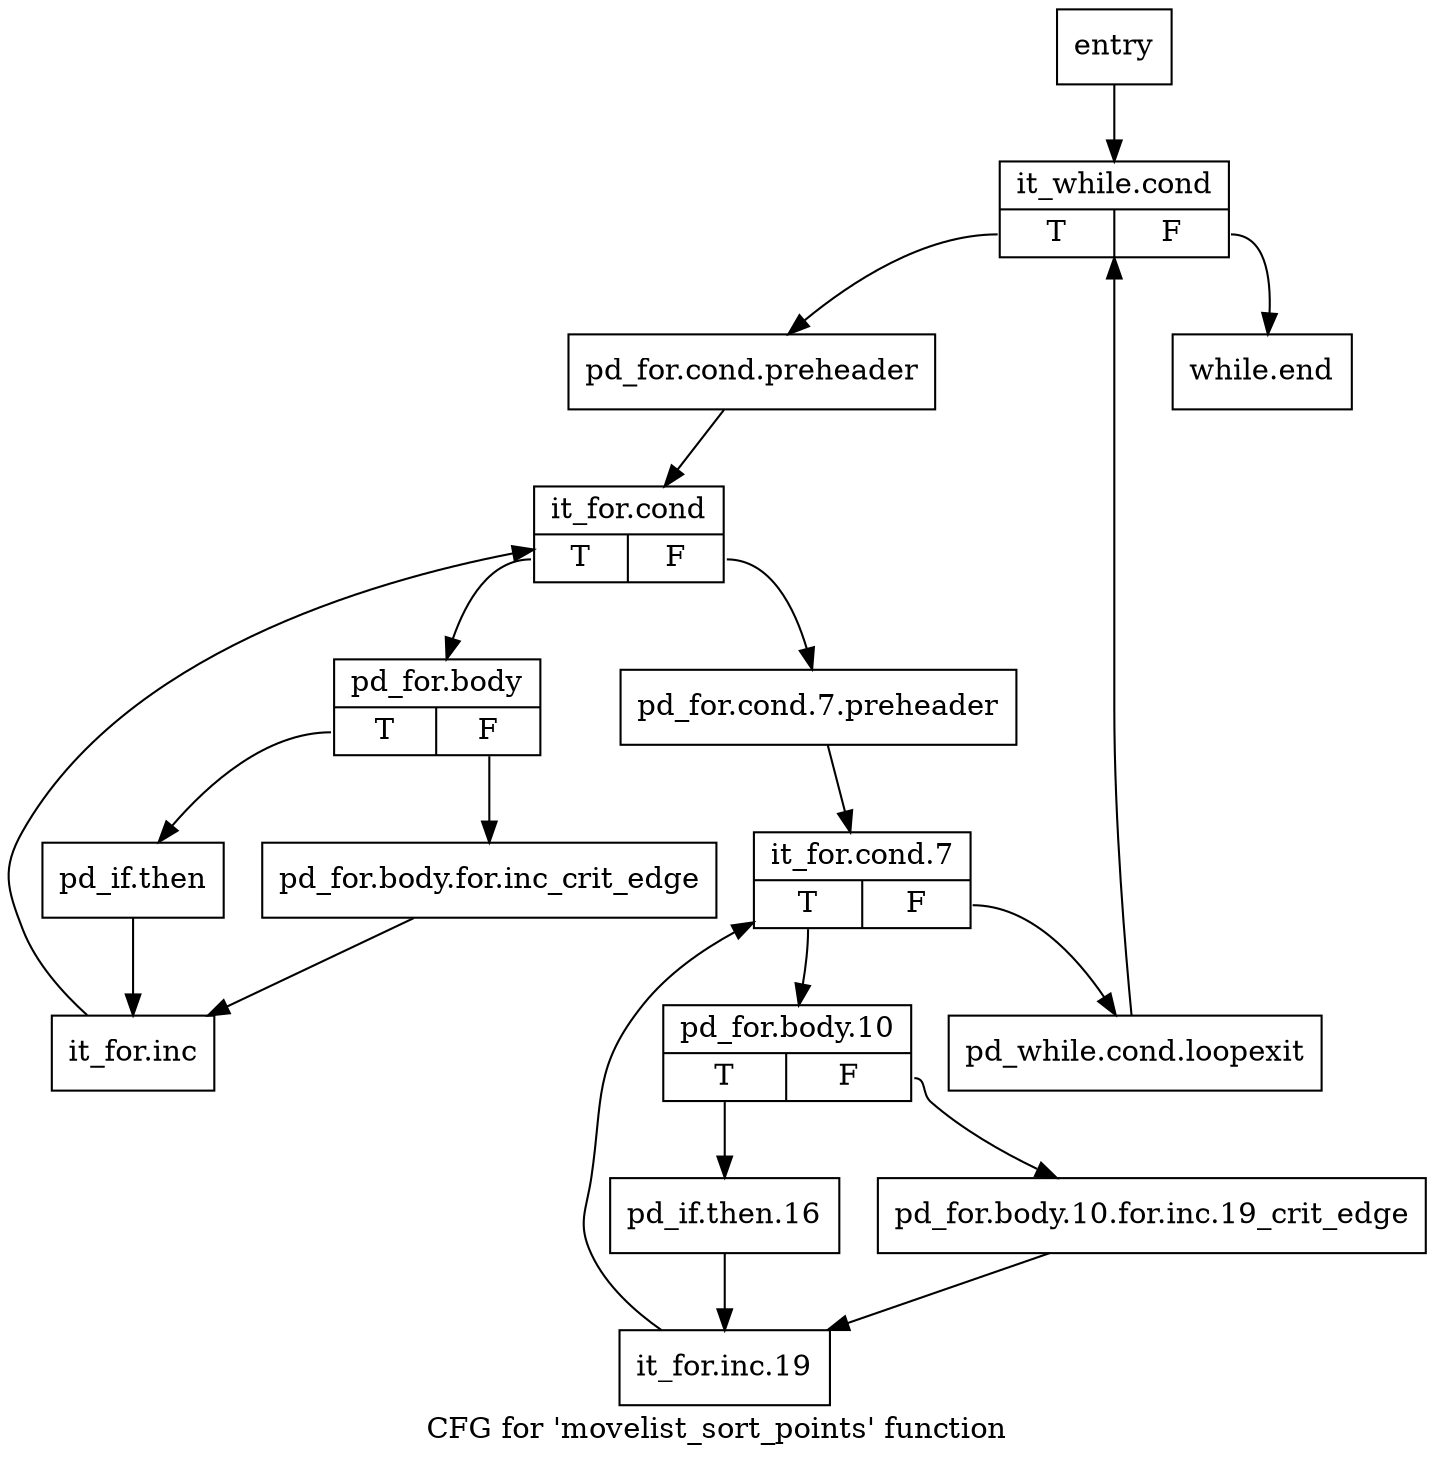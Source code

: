digraph "CFG for 'movelist_sort_points' function" {
	label="CFG for 'movelist_sort_points' function";

	Node0x3047140 [shape=record,label="{entry}"];
	Node0x3047140 -> Node0x30471e0;
	Node0x3047190 [shape=record,label="{pd_while.cond.loopexit}"];
	Node0x3047190 -> Node0x30471e0;
	Node0x30471e0 [shape=record,label="{it_while.cond|{<s0>T|<s1>F}}"];
	Node0x30471e0:s0 -> Node0x3047230;
	Node0x30471e0:s1 -> Node0x30475f0;
	Node0x3047230 [shape=record,label="{pd_for.cond.preheader}"];
	Node0x3047230 -> Node0x3047280;
	Node0x3047280 [shape=record,label="{it_for.cond|{<s0>T|<s1>F}}"];
	Node0x3047280:s0 -> Node0x3047320;
	Node0x3047280:s1 -> Node0x30472d0;
	Node0x30472d0 [shape=record,label="{pd_for.cond.7.preheader}"];
	Node0x30472d0 -> Node0x3047460;
	Node0x3047320 [shape=record,label="{pd_for.body|{<s0>T|<s1>F}}"];
	Node0x3047320:s0 -> Node0x30473c0;
	Node0x3047320:s1 -> Node0x3047370;
	Node0x3047370 [shape=record,label="{pd_for.body.for.inc_crit_edge}"];
	Node0x3047370 -> Node0x3047410;
	Node0x30473c0 [shape=record,label="{pd_if.then}"];
	Node0x30473c0 -> Node0x3047410;
	Node0x3047410 [shape=record,label="{it_for.inc}"];
	Node0x3047410 -> Node0x3047280;
	Node0x3047460 [shape=record,label="{it_for.cond.7|{<s0>T|<s1>F}}"];
	Node0x3047460:s0 -> Node0x30474b0;
	Node0x3047460:s1 -> Node0x3047190;
	Node0x30474b0 [shape=record,label="{pd_for.body.10|{<s0>T|<s1>F}}"];
	Node0x30474b0:s0 -> Node0x3047550;
	Node0x30474b0:s1 -> Node0x3047500;
	Node0x3047500 [shape=record,label="{pd_for.body.10.for.inc.19_crit_edge}"];
	Node0x3047500 -> Node0x30475a0;
	Node0x3047550 [shape=record,label="{pd_if.then.16}"];
	Node0x3047550 -> Node0x30475a0;
	Node0x30475a0 [shape=record,label="{it_for.inc.19}"];
	Node0x30475a0 -> Node0x3047460;
	Node0x30475f0 [shape=record,label="{while.end}"];
}
